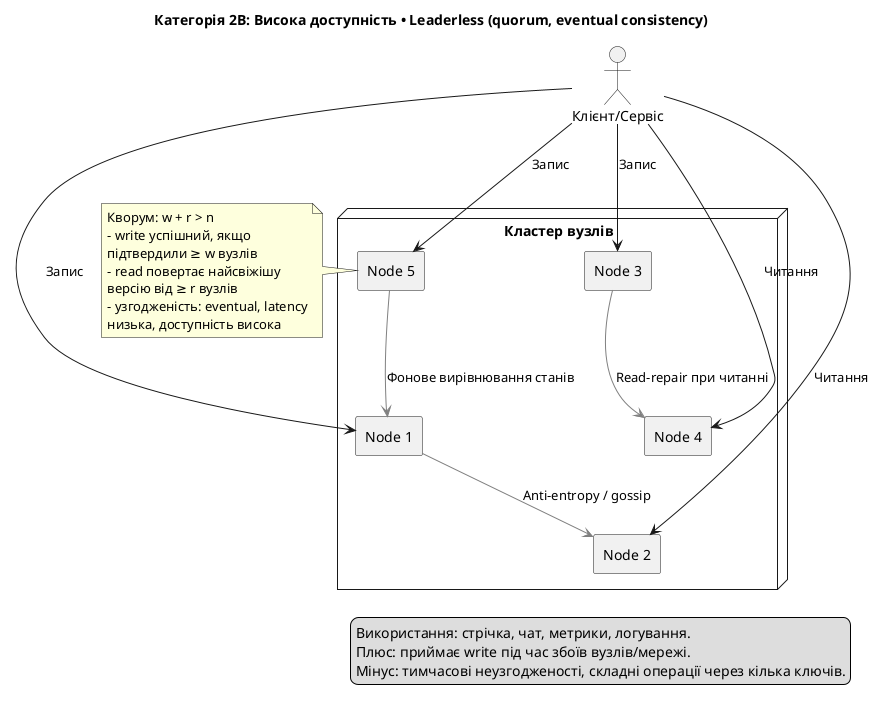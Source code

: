 @startuml
title Категорія 2B: Висока доступність • Leaderless (quorum, eventual consistency)

skinparam componentStyle rectangle
skinparam wrapWidth 220
skinparam shadowing false

actor "Клієнт/Сервіс" as C

node "Кластер вузлів" {
  component "Node 1" as N1
  component "Node 2" as N2
  component "Node 3" as N3
  component "Node 4" as N4
  component "Node 5" as N5
}

C --> N1 : Запис
C --> N3 : Запис
C --> N5 : Запис

C --> N2 : Читання
C --> N4 : Читання

N1 -[#gray]-> N2 : Anti-entropy / gossip
N3 -[#gray]-> N4 : Read-repair при читанні
N5 -[#gray]-> N1 : Фонове вирівнювання станів

note left
Кворум: w + r > n
- write успішний, якщо підтвердили ≥ w вузлів
- read повертає найсвіжішу версію від ≥ r вузлів
- узгодженість: eventual, latency низька, доступність висока
end note

legend right
Використання: стрічка, чат, метрики, логування.
Плюс: приймає write під час збоїв вузлів/мережі.
Мінус: тимчасові неузгодженості, складні операції через кілька ключів.
endlegend
@enduml